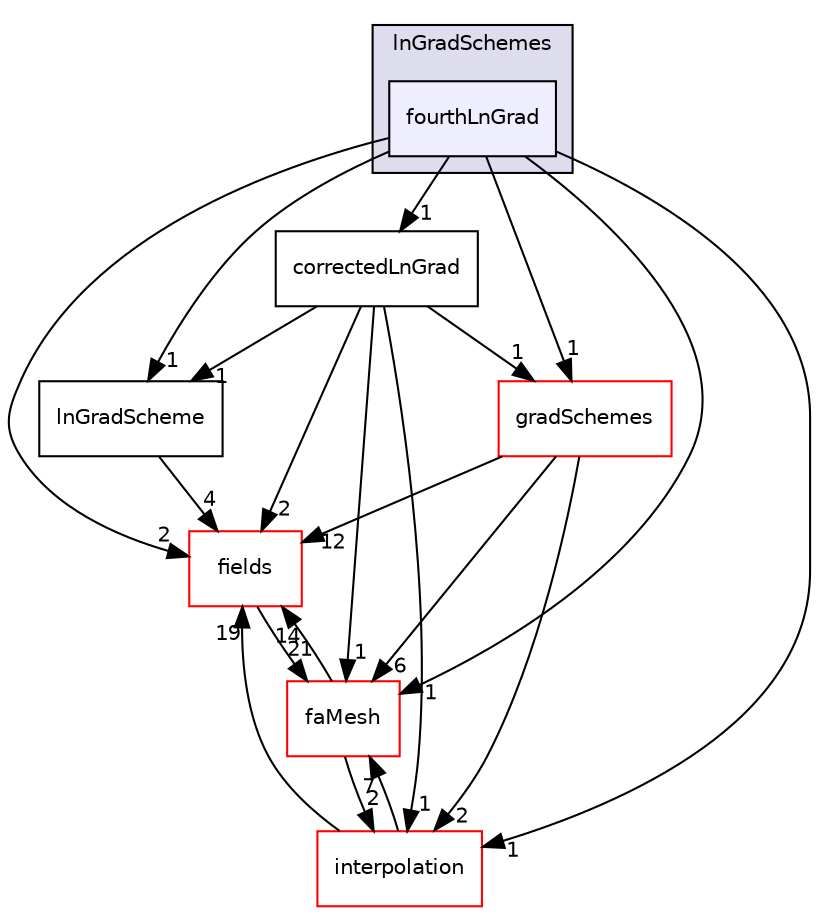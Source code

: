 digraph "src/finiteArea/finiteArea/lnGradSchemes/fourthLnGrad" {
  bgcolor=transparent;
  compound=true
  node [ fontsize="10", fontname="Helvetica"];
  edge [ labelfontsize="10", labelfontname="Helvetica"];
  subgraph clusterdir_1f99fc86de3cb8326507b722cf78c6d9 {
    graph [ bgcolor="#ddddee", pencolor="black", label="lnGradSchemes" fontname="Helvetica", fontsize="10", URL="dir_1f99fc86de3cb8326507b722cf78c6d9.html"]
  dir_3899201acc88dab1daad06bce2c8a587 [shape=box, label="fourthLnGrad", style="filled", fillcolor="#eeeeff", pencolor="black", URL="dir_3899201acc88dab1daad06bce2c8a587.html"];
  }
  dir_82c77a639fb8894523e0866635d617d1 [shape=box label="fields" color="red" URL="dir_82c77a639fb8894523e0866635d617d1.html"];
  dir_befc71e0ff5758eb28aa54bc502e2aa0 [shape=box label="lnGradScheme" URL="dir_befc71e0ff5758eb28aa54bc502e2aa0.html"];
  dir_eaadbb19231315cda8504a9c98538f4a [shape=box label="correctedLnGrad" URL="dir_eaadbb19231315cda8504a9c98538f4a.html"];
  dir_cc5a8798c3fe9c94eaaef0cef369eaad [shape=box label="gradSchemes" color="red" URL="dir_cc5a8798c3fe9c94eaaef0cef369eaad.html"];
  dir_f14612db68a06d13a87d37d60dc895d5 [shape=box label="faMesh" color="red" URL="dir_f14612db68a06d13a87d37d60dc895d5.html"];
  dir_880b478b7287aa29b2969cd4b71f61be [shape=box label="interpolation" color="red" URL="dir_880b478b7287aa29b2969cd4b71f61be.html"];
  dir_82c77a639fb8894523e0866635d617d1->dir_f14612db68a06d13a87d37d60dc895d5 [headlabel="21", labeldistance=1.5 headhref="dir_000734_000719.html"];
  dir_befc71e0ff5758eb28aa54bc502e2aa0->dir_82c77a639fb8894523e0866635d617d1 [headlabel="4", labeldistance=1.5 headhref="dir_000806_000734.html"];
  dir_eaadbb19231315cda8504a9c98538f4a->dir_82c77a639fb8894523e0866635d617d1 [headlabel="2", labeldistance=1.5 headhref="dir_000803_000734.html"];
  dir_eaadbb19231315cda8504a9c98538f4a->dir_befc71e0ff5758eb28aa54bc502e2aa0 [headlabel="1", labeldistance=1.5 headhref="dir_000803_000806.html"];
  dir_eaadbb19231315cda8504a9c98538f4a->dir_cc5a8798c3fe9c94eaaef0cef369eaad [headlabel="1", labeldistance=1.5 headhref="dir_000803_000792.html"];
  dir_eaadbb19231315cda8504a9c98538f4a->dir_f14612db68a06d13a87d37d60dc895d5 [headlabel="1", labeldistance=1.5 headhref="dir_000803_000719.html"];
  dir_eaadbb19231315cda8504a9c98538f4a->dir_880b478b7287aa29b2969cd4b71f61be [headlabel="1", labeldistance=1.5 headhref="dir_000803_000808.html"];
  dir_cc5a8798c3fe9c94eaaef0cef369eaad->dir_82c77a639fb8894523e0866635d617d1 [headlabel="12", labeldistance=1.5 headhref="dir_000792_000734.html"];
  dir_cc5a8798c3fe9c94eaaef0cef369eaad->dir_f14612db68a06d13a87d37d60dc895d5 [headlabel="6", labeldistance=1.5 headhref="dir_000792_000719.html"];
  dir_cc5a8798c3fe9c94eaaef0cef369eaad->dir_880b478b7287aa29b2969cd4b71f61be [headlabel="2", labeldistance=1.5 headhref="dir_000792_000808.html"];
  dir_f14612db68a06d13a87d37d60dc895d5->dir_82c77a639fb8894523e0866635d617d1 [headlabel="14", labeldistance=1.5 headhref="dir_000719_000734.html"];
  dir_f14612db68a06d13a87d37d60dc895d5->dir_880b478b7287aa29b2969cd4b71f61be [headlabel="2", labeldistance=1.5 headhref="dir_000719_000808.html"];
  dir_880b478b7287aa29b2969cd4b71f61be->dir_82c77a639fb8894523e0866635d617d1 [headlabel="19", labeldistance=1.5 headhref="dir_000808_000734.html"];
  dir_880b478b7287aa29b2969cd4b71f61be->dir_f14612db68a06d13a87d37d60dc895d5 [headlabel="7", labeldistance=1.5 headhref="dir_000808_000719.html"];
  dir_3899201acc88dab1daad06bce2c8a587->dir_82c77a639fb8894523e0866635d617d1 [headlabel="2", labeldistance=1.5 headhref="dir_000804_000734.html"];
  dir_3899201acc88dab1daad06bce2c8a587->dir_befc71e0ff5758eb28aa54bc502e2aa0 [headlabel="1", labeldistance=1.5 headhref="dir_000804_000806.html"];
  dir_3899201acc88dab1daad06bce2c8a587->dir_eaadbb19231315cda8504a9c98538f4a [headlabel="1", labeldistance=1.5 headhref="dir_000804_000803.html"];
  dir_3899201acc88dab1daad06bce2c8a587->dir_cc5a8798c3fe9c94eaaef0cef369eaad [headlabel="1", labeldistance=1.5 headhref="dir_000804_000792.html"];
  dir_3899201acc88dab1daad06bce2c8a587->dir_f14612db68a06d13a87d37d60dc895d5 [headlabel="1", labeldistance=1.5 headhref="dir_000804_000719.html"];
  dir_3899201acc88dab1daad06bce2c8a587->dir_880b478b7287aa29b2969cd4b71f61be [headlabel="1", labeldistance=1.5 headhref="dir_000804_000808.html"];
}
